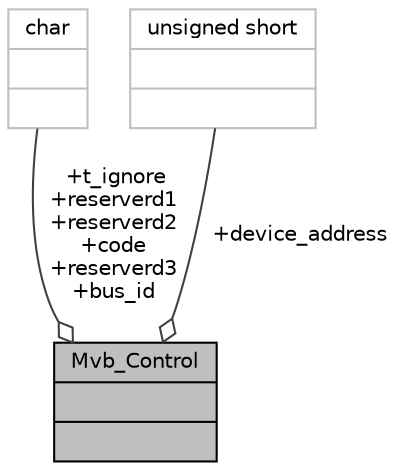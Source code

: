 digraph "Mvb_Control"
{
  edge [fontname="Helvetica",fontsize="10",labelfontname="Helvetica",labelfontsize="10"];
  node [fontname="Helvetica",fontsize="10",shape=record];
  Node1 [label="{Mvb_Control\n||}",height=0.2,width=0.4,color="black", fillcolor="grey75", style="filled" fontcolor="black"];
  Node2 -> Node1 [color="grey25",fontsize="10",style="solid",label=" +t_ignore\n+reserverd1\n+reserverd2\n+code\n+reserverd3\n+bus_id" ,arrowhead="odiamond",fontname="Helvetica"];
  Node2 [label="{char\n||}",height=0.2,width=0.4,color="grey75", fillcolor="white", style="filled"];
  Node3 -> Node1 [color="grey25",fontsize="10",style="solid",label=" +device_address" ,arrowhead="odiamond",fontname="Helvetica"];
  Node3 [label="{unsigned short\n||}",height=0.2,width=0.4,color="grey75", fillcolor="white", style="filled"];
}
